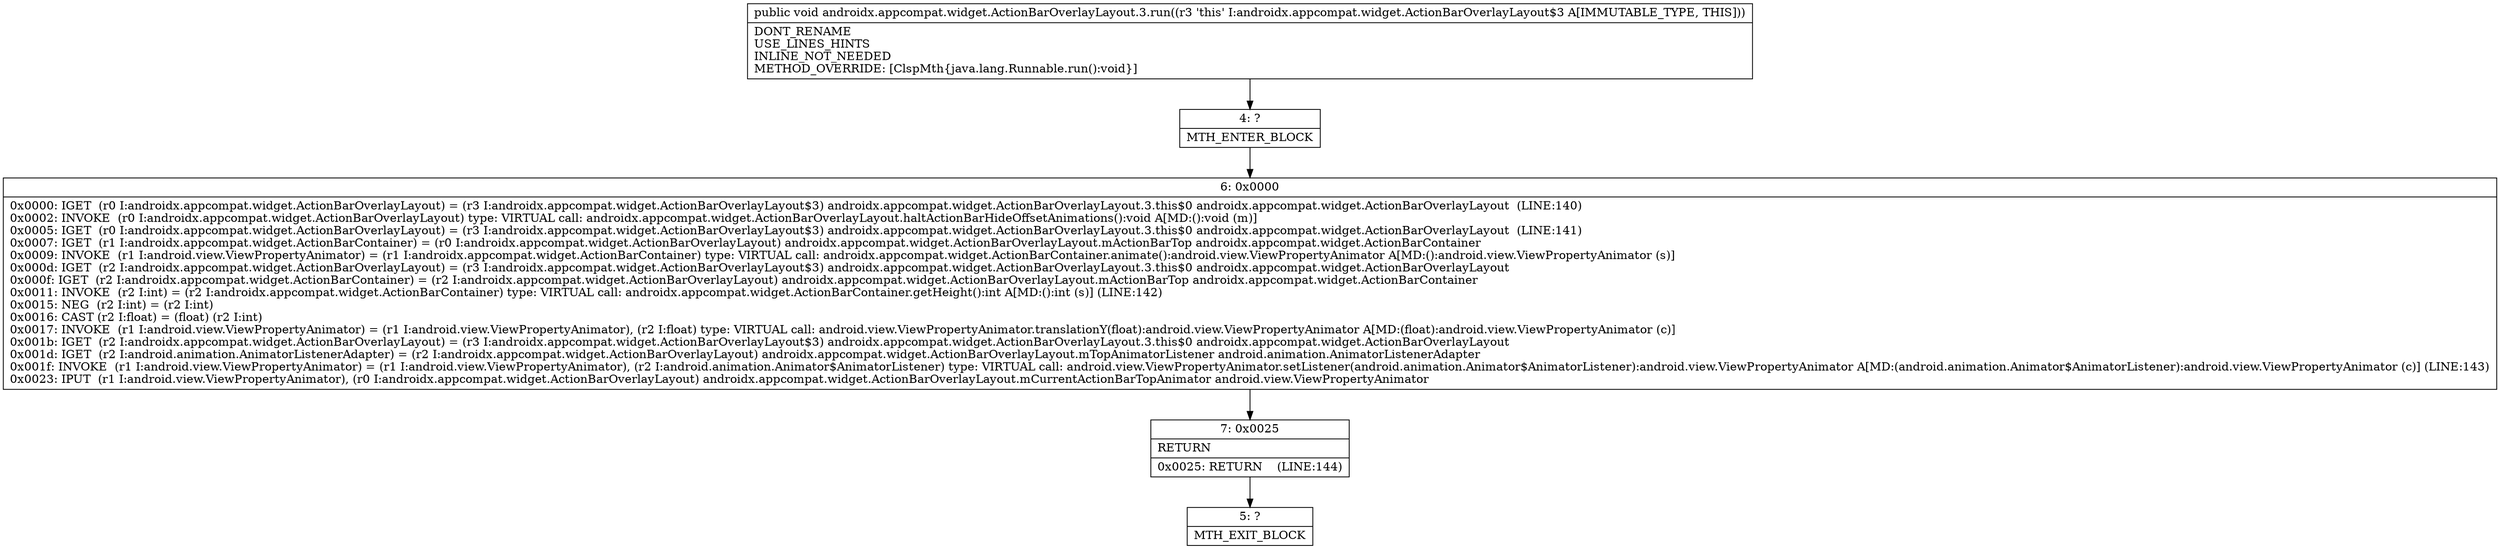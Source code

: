 digraph "CFG forandroidx.appcompat.widget.ActionBarOverlayLayout.3.run()V" {
Node_4 [shape=record,label="{4\:\ ?|MTH_ENTER_BLOCK\l}"];
Node_6 [shape=record,label="{6\:\ 0x0000|0x0000: IGET  (r0 I:androidx.appcompat.widget.ActionBarOverlayLayout) = (r3 I:androidx.appcompat.widget.ActionBarOverlayLayout$3) androidx.appcompat.widget.ActionBarOverlayLayout.3.this$0 androidx.appcompat.widget.ActionBarOverlayLayout  (LINE:140)\l0x0002: INVOKE  (r0 I:androidx.appcompat.widget.ActionBarOverlayLayout) type: VIRTUAL call: androidx.appcompat.widget.ActionBarOverlayLayout.haltActionBarHideOffsetAnimations():void A[MD:():void (m)]\l0x0005: IGET  (r0 I:androidx.appcompat.widget.ActionBarOverlayLayout) = (r3 I:androidx.appcompat.widget.ActionBarOverlayLayout$3) androidx.appcompat.widget.ActionBarOverlayLayout.3.this$0 androidx.appcompat.widget.ActionBarOverlayLayout  (LINE:141)\l0x0007: IGET  (r1 I:androidx.appcompat.widget.ActionBarContainer) = (r0 I:androidx.appcompat.widget.ActionBarOverlayLayout) androidx.appcompat.widget.ActionBarOverlayLayout.mActionBarTop androidx.appcompat.widget.ActionBarContainer \l0x0009: INVOKE  (r1 I:android.view.ViewPropertyAnimator) = (r1 I:androidx.appcompat.widget.ActionBarContainer) type: VIRTUAL call: androidx.appcompat.widget.ActionBarContainer.animate():android.view.ViewPropertyAnimator A[MD:():android.view.ViewPropertyAnimator (s)]\l0x000d: IGET  (r2 I:androidx.appcompat.widget.ActionBarOverlayLayout) = (r3 I:androidx.appcompat.widget.ActionBarOverlayLayout$3) androidx.appcompat.widget.ActionBarOverlayLayout.3.this$0 androidx.appcompat.widget.ActionBarOverlayLayout \l0x000f: IGET  (r2 I:androidx.appcompat.widget.ActionBarContainer) = (r2 I:androidx.appcompat.widget.ActionBarOverlayLayout) androidx.appcompat.widget.ActionBarOverlayLayout.mActionBarTop androidx.appcompat.widget.ActionBarContainer \l0x0011: INVOKE  (r2 I:int) = (r2 I:androidx.appcompat.widget.ActionBarContainer) type: VIRTUAL call: androidx.appcompat.widget.ActionBarContainer.getHeight():int A[MD:():int (s)] (LINE:142)\l0x0015: NEG  (r2 I:int) = (r2 I:int) \l0x0016: CAST (r2 I:float) = (float) (r2 I:int) \l0x0017: INVOKE  (r1 I:android.view.ViewPropertyAnimator) = (r1 I:android.view.ViewPropertyAnimator), (r2 I:float) type: VIRTUAL call: android.view.ViewPropertyAnimator.translationY(float):android.view.ViewPropertyAnimator A[MD:(float):android.view.ViewPropertyAnimator (c)]\l0x001b: IGET  (r2 I:androidx.appcompat.widget.ActionBarOverlayLayout) = (r3 I:androidx.appcompat.widget.ActionBarOverlayLayout$3) androidx.appcompat.widget.ActionBarOverlayLayout.3.this$0 androidx.appcompat.widget.ActionBarOverlayLayout \l0x001d: IGET  (r2 I:android.animation.AnimatorListenerAdapter) = (r2 I:androidx.appcompat.widget.ActionBarOverlayLayout) androidx.appcompat.widget.ActionBarOverlayLayout.mTopAnimatorListener android.animation.AnimatorListenerAdapter \l0x001f: INVOKE  (r1 I:android.view.ViewPropertyAnimator) = (r1 I:android.view.ViewPropertyAnimator), (r2 I:android.animation.Animator$AnimatorListener) type: VIRTUAL call: android.view.ViewPropertyAnimator.setListener(android.animation.Animator$AnimatorListener):android.view.ViewPropertyAnimator A[MD:(android.animation.Animator$AnimatorListener):android.view.ViewPropertyAnimator (c)] (LINE:143)\l0x0023: IPUT  (r1 I:android.view.ViewPropertyAnimator), (r0 I:androidx.appcompat.widget.ActionBarOverlayLayout) androidx.appcompat.widget.ActionBarOverlayLayout.mCurrentActionBarTopAnimator android.view.ViewPropertyAnimator \l}"];
Node_7 [shape=record,label="{7\:\ 0x0025|RETURN\l|0x0025: RETURN    (LINE:144)\l}"];
Node_5 [shape=record,label="{5\:\ ?|MTH_EXIT_BLOCK\l}"];
MethodNode[shape=record,label="{public void androidx.appcompat.widget.ActionBarOverlayLayout.3.run((r3 'this' I:androidx.appcompat.widget.ActionBarOverlayLayout$3 A[IMMUTABLE_TYPE, THIS]))  | DONT_RENAME\lUSE_LINES_HINTS\lINLINE_NOT_NEEDED\lMETHOD_OVERRIDE: [ClspMth\{java.lang.Runnable.run():void\}]\l}"];
MethodNode -> Node_4;Node_4 -> Node_6;
Node_6 -> Node_7;
Node_7 -> Node_5;
}

